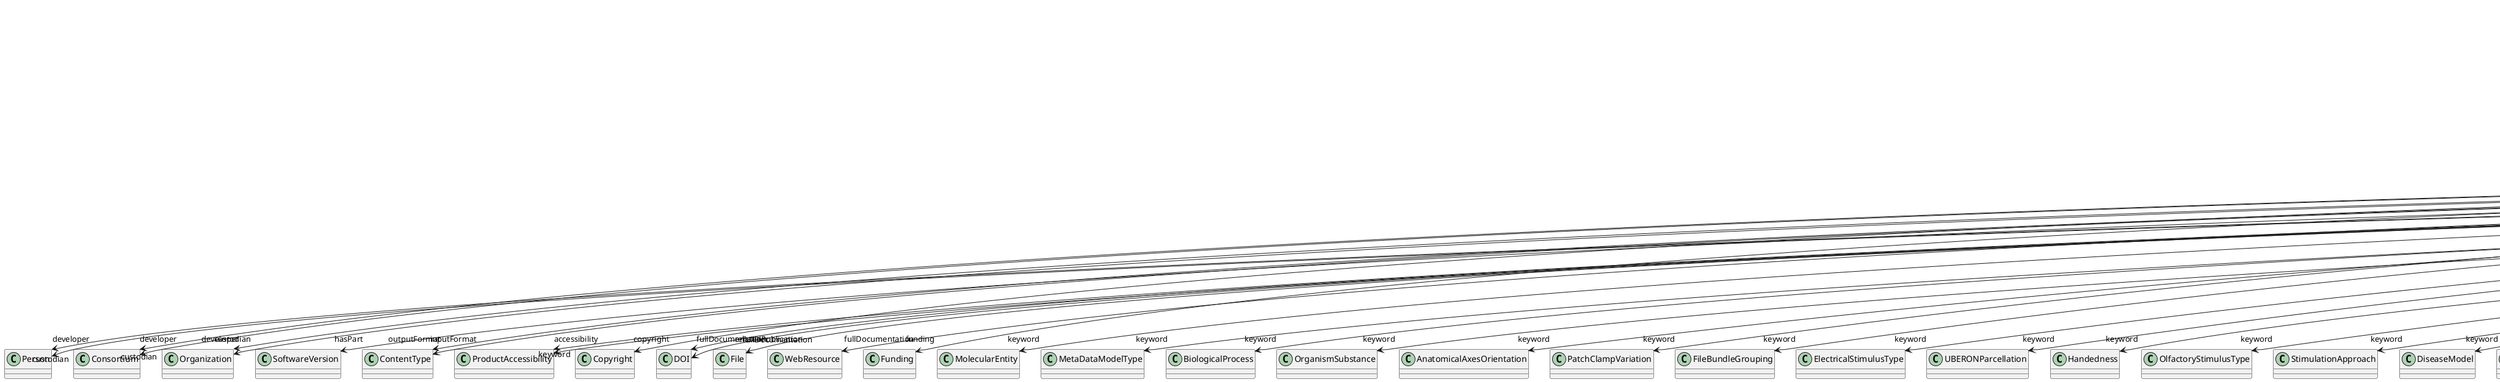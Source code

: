 @startuml
class WebServiceVersion {
+developer
+hasPart
+inputFormat
+isAlternativeVersionOf
+isNewVersionOf
+outputFormat
+accessibility
+copyright
+custodian
+description
+fullDocumentation
+fullName
+funding
+homepage
+howToCite
+keyword
+otherContribution
+relatedPublication
+releaseDate
+repository
+shortName
+supportChannel
+versionIdentifier
+versionInnovation

}
WebServiceVersion -d-> "developer" Person
WebServiceVersion -d-> "developer" Consortium
WebServiceVersion -d-> "developer" Organization
WebServiceVersion -d-> "hasPart" SoftwareVersion
WebServiceVersion -d-> "inputFormat" ContentType
WebServiceVersion -d-> "isAlternativeVersionOf" WebServiceVersion
WebServiceVersion -d-> "isNewVersionOf" WebServiceVersion
WebServiceVersion -d-> "outputFormat" ContentType
WebServiceVersion -d-> "accessibility" ProductAccessibility
WebServiceVersion -d-> "copyright" Copyright
WebServiceVersion -d-> "custodian" Person
WebServiceVersion -d-> "custodian" Consortium
WebServiceVersion -d-> "custodian" Organization
WebServiceVersion -d-> "fullDocumentation" DOI
WebServiceVersion -d-> "fullDocumentation" File
WebServiceVersion -d-> "fullDocumentation" WebResource
WebServiceVersion -d-> "funding" Funding
WebServiceVersion -d-> "keyword" MolecularEntity
WebServiceVersion -d-> "keyword" MetaDataModelType
WebServiceVersion -d-> "keyword" BiologicalProcess
WebServiceVersion -d-> "keyword" OrganismSubstance
WebServiceVersion -d-> "keyword" AnatomicalAxesOrientation
WebServiceVersion -d-> "keyword" PatchClampVariation
WebServiceVersion -d-> "keyword" FileBundleGrouping
WebServiceVersion -d-> "keyword" ElectricalStimulusType
WebServiceVersion -d-> "keyword" UBERONParcellation
WebServiceVersion -d-> "keyword" Handedness
WebServiceVersion -d-> "keyword" OlfactoryStimulusType
WebServiceVersion -d-> "keyword" StimulationApproach
WebServiceVersion -d-> "keyword" DiseaseModel
WebServiceVersion -d-> "keyword" OperatingDevice
WebServiceVersion -d-> "keyword" Colormap
WebServiceVersion -d-> "keyword" Disease
WebServiceVersion -d-> "keyword" AnnotationCriteriaType
WebServiceVersion -d-> "keyword" ChemicalMixtureType
WebServiceVersion -d-> "keyword" GustatoryStimulusType
WebServiceVersion -d-> "keyword" EthicsAssessment
WebServiceVersion -d-> "keyword" ExperimentalApproach
WebServiceVersion -d-> "keyword" OperatingSystem
WebServiceVersion -d-> "keyword" SemanticDataType
WebServiceVersion -d-> "keyword" AuditoryStimulusType
WebServiceVersion -d-> "keyword" MeasuredQuantity
WebServiceVersion -d-> "keyword" UnitOfMeasurement
WebServiceVersion -d-> "keyword" OpticalStimulusType
WebServiceVersion -d-> "keyword" CellCultureType
WebServiceVersion -d-> "keyword" DataType
WebServiceVersion -d-> "keyword" ProductAccessibility
WebServiceVersion -d-> "keyword" BreedingType
WebServiceVersion -d-> "keyword" TactileStimulusType
WebServiceVersion -d-> "keyword" BiologicalOrder
WebServiceVersion -d-> "keyword" ModelScope
WebServiceVersion -d-> "keyword" AgeCategory
WebServiceVersion -d-> "keyword" OrganismSystem
WebServiceVersion -d-> "keyword" AnnotationType
WebServiceVersion -d-> "keyword" Laterality
WebServiceVersion -d-> "keyword" BiologicalSex
WebServiceVersion -d-> "keyword" SoftwareFeature
WebServiceVersion -d-> "keyword" PreparationType
WebServiceVersion -d-> "keyword" VisualStimulusType
WebServiceVersion -d-> "keyword" LearningResourceType
WebServiceVersion -d-> "keyword" DeviceType
WebServiceVersion -d-> "keyword" ProgrammingLanguage
WebServiceVersion -d-> "keyword" DifferenceMeasure
WebServiceVersion -d-> "keyword" CellType
WebServiceVersion -d-> "keyword" SetupType
WebServiceVersion -d-> "keyword" TissueSampleAttribute
WebServiceVersion -d-> "keyword" SoftwareApplicationCategory
WebServiceVersion -d-> "keyword" TypeOfUncertainty
WebServiceVersion -d-> "keyword" AnalysisTechnique
WebServiceVersion -d-> "keyword" SubjectAttribute
WebServiceVersion -d-> "keyword" EducationalLevel
WebServiceVersion -d-> "keyword" Terminology
WebServiceVersion -d-> "keyword" Service
WebServiceVersion -d-> "keyword" CranialWindowReinforcementType
WebServiceVersion -d-> "keyword" FileRepositoryType
WebServiceVersion -d-> "keyword" StimulationTechnique
WebServiceVersion -d-> "keyword" Organ
WebServiceVersion -d-> "keyword" AnatomicalPlane
WebServiceVersion -d-> "keyword" AtlasType
WebServiceVersion -d-> "keyword" QualitativeOverlap
WebServiceVersion -d-> "keyword" ActionStatusType
WebServiceVersion -d-> "keyword" Language
WebServiceVersion -d-> "keyword" Technique
WebServiceVersion -d-> "keyword" CranialWindowConstructionType
WebServiceVersion -d-> "keyword" FileUsageRole
WebServiceVersion -d-> "keyword" MeasuredSignalType
WebServiceVersion -d-> "keyword" AnatomicalIdentificationType
WebServiceVersion -d-> "keyword" TissueSampleType
WebServiceVersion -d-> "keyword" Species
WebServiceVersion -d-> "keyword" ModelAbstractionLevel
WebServiceVersion -d-> "keyword" GeneticStrainType
WebServiceVersion -d-> "keyword" TermSuggestion
WebServiceVersion -d-> "keyword" SubcellularEntity
WebServiceVersion -d-> "keyword" ContributionType
WebServiceVersion -d-> "keyword" CriteriaQualityType
WebServiceVersion -d-> "otherContribution" Contribution
WebServiceVersion -d-> "relatedPublication" ScholarlyArticle
WebServiceVersion -d-> "relatedPublication" Book
WebServiceVersion -d-> "relatedPublication" Chapter
WebServiceVersion -d-> "relatedPublication" DOI
WebServiceVersion -d-> "relatedPublication" ISBN
WebServiceVersion -d-> "relatedPublication" ISSN
WebServiceVersion -d-> "relatedPublication" HANDLE
WebServiceVersion -d-> "repository" FileRepository

@enduml